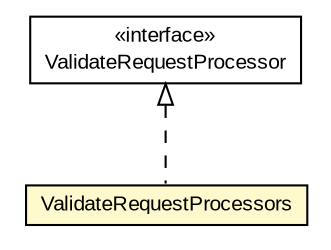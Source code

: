 #!/usr/local/bin/dot
#
# Class diagram 
# Generated by UMLGraph version R5_6-24-gf6e263 (http://www.umlgraph.org/)
#

digraph G {
	edge [fontname="arial",fontsize=10,labelfontname="arial",labelfontsize=10];
	node [fontname="arial",fontsize=10,shape=plaintext];
	nodesep=0.25;
	ranksep=0.5;
	// net.trajano.openidconnect.jaspic.internal.ValidateRequestProcessors
	c11405 [label=<<table title="net.trajano.openidconnect.jaspic.internal.ValidateRequestProcessors" border="0" cellborder="1" cellspacing="0" cellpadding="2" port="p" bgcolor="lemonChiffon" href="./ValidateRequestProcessors.html">
		<tr><td><table border="0" cellspacing="0" cellpadding="1">
<tr><td align="center" balign="center"> ValidateRequestProcessors </td></tr>
		</table></td></tr>
		</table>>, URL="./ValidateRequestProcessors.html", fontname="arial", fontcolor="black", fontsize=10.0];
	// net.trajano.openidconnect.jaspic.internal.ValidateRequestProcessor
	c11406 [label=<<table title="net.trajano.openidconnect.jaspic.internal.ValidateRequestProcessor" border="0" cellborder="1" cellspacing="0" cellpadding="2" port="p" href="./ValidateRequestProcessor.html">
		<tr><td><table border="0" cellspacing="0" cellpadding="1">
<tr><td align="center" balign="center"> &#171;interface&#187; </td></tr>
<tr><td align="center" balign="center"> ValidateRequestProcessor </td></tr>
		</table></td></tr>
		</table>>, URL="./ValidateRequestProcessor.html", fontname="arial", fontcolor="black", fontsize=10.0];
	//net.trajano.openidconnect.jaspic.internal.ValidateRequestProcessors implements net.trajano.openidconnect.jaspic.internal.ValidateRequestProcessor
	c11406:p -> c11405:p [dir=back,arrowtail=empty,style=dashed];
}

